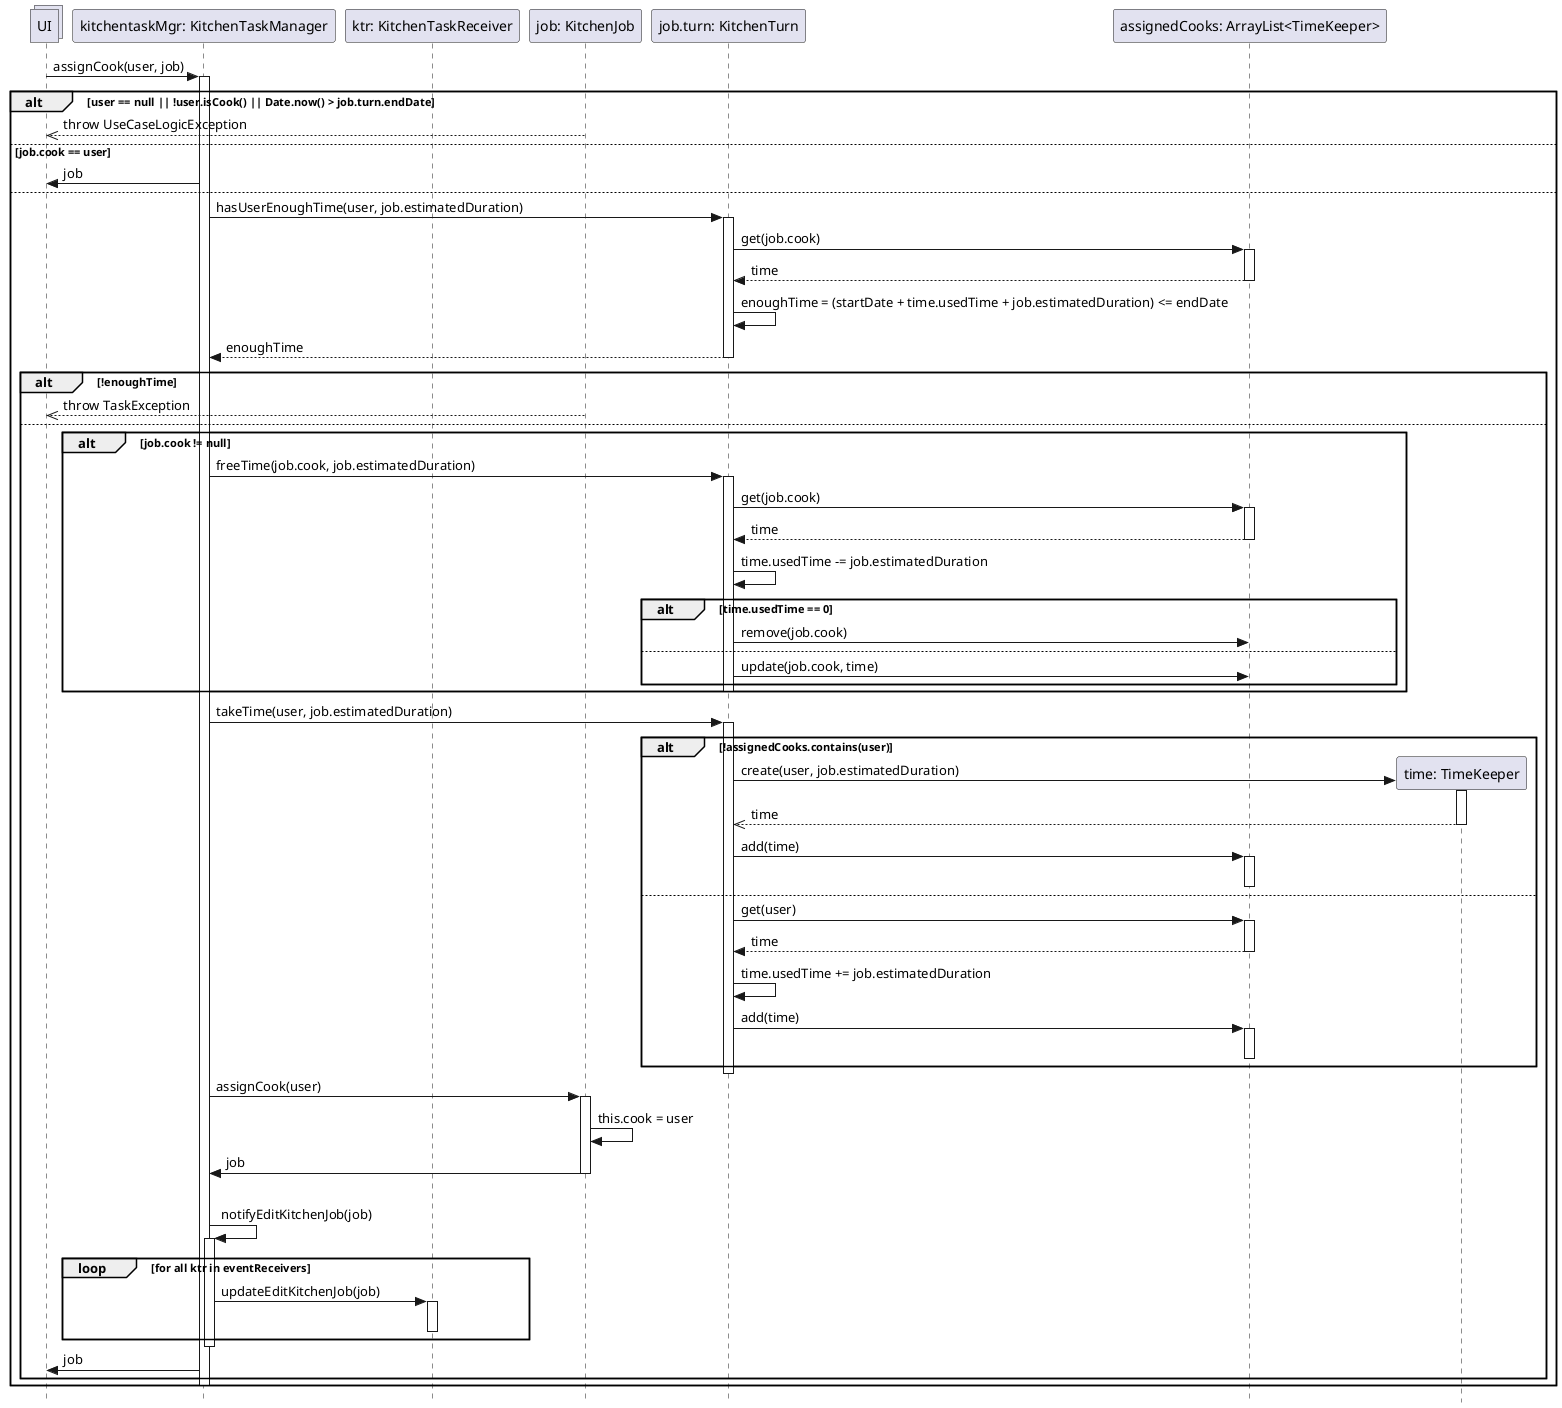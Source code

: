 @startuml
skinparam Style strictuml

collections UI

participant "kitchentaskMgr: KitchenTaskManager" as ktm
participant "ktr: KitchenTaskReceiver" as ktr
participant "job: KitchenJob" as job
participant "job.turn: KitchenTurn" as turn
participant "assignedCooks: ArrayList<TimeKeeper>" as cooks

UI -> ktm: assignCook(user, job)
activate ktm
alt user == null || !user.isCook() || Date.now() > job.turn.endDate
    UI <<-- job: throw UseCaseLogicException
else job.cook == user
    UI <- ktm: job
else
    ktm -> turn: hasUserEnoughTime(user, job.estimatedDuration)
    activate turn

    turn -> cooks: get(job.cook)
    activate cooks
    return time

    turn -> turn: enoughTime = (startDate + time.usedTime + job.estimatedDuration) <= endDate

    return enoughTime
    deactivate turn

    alt !enoughTime
        UI <<-- job: throw TaskException
    else
        alt job.cook != null
            ktm -> turn: freeTime(job.cook, job.estimatedDuration)
            activate turn
            turn -> cooks: get(job.cook)
            activate cooks
            return time

            turn -> turn: time.usedTime -= job.estimatedDuration

            ' se per caso liberando del tempo ci accorgiamo che il TimeKeeper è vuoto, cancelliamolo.
            alt time.usedTime == 0
                turn -> cooks: remove(job.cook)
            ' altrimenti aggiorniamo il tempo.
            else
                turn -> cooks: update(job.cook, time)
            end
            deactivate turn
        end

        ktm -> turn: takeTime(user, job.estimatedDuration)
        activate turn

        participant "time: TimeKeeper" as newTime

        ' potrebbe trattarsi del primo incarico assegnato all cuoco in questo turno.
        alt !assignedCooks.contains(user)
            turn -> newTime**: create(user, job.estimatedDuration)
            activate newTime
            turn <<-- newTime: time
            deactivate newTime

            turn -> cooks: add(time)
            activate cooks
            deactivate cooks
        else
            turn -> cooks: get(user)
            activate cooks
            return time

            turn -> turn: time.usedTime += job.estimatedDuration

            turn -> cooks: add(time)
            activate cooks
            deactivate cooks
        end
        deactivate turn

        ktm -> job: assignCook(user)
        activate job
        job -> job: this.cook = user
        ktm <- job: job
        deactivate job

        |||
        ktm -> ktm: notifyEditKitchenJob(job)
        activate ktm
        loop for all ktr in eventReceivers
            ktm -> ktr : updateEditKitchenJob(job)
            activate ktr
            deactivate ktr
        end
        deactivate ktm

        UI <- ktm: job
        end
deactivate ktm
end
@enduml